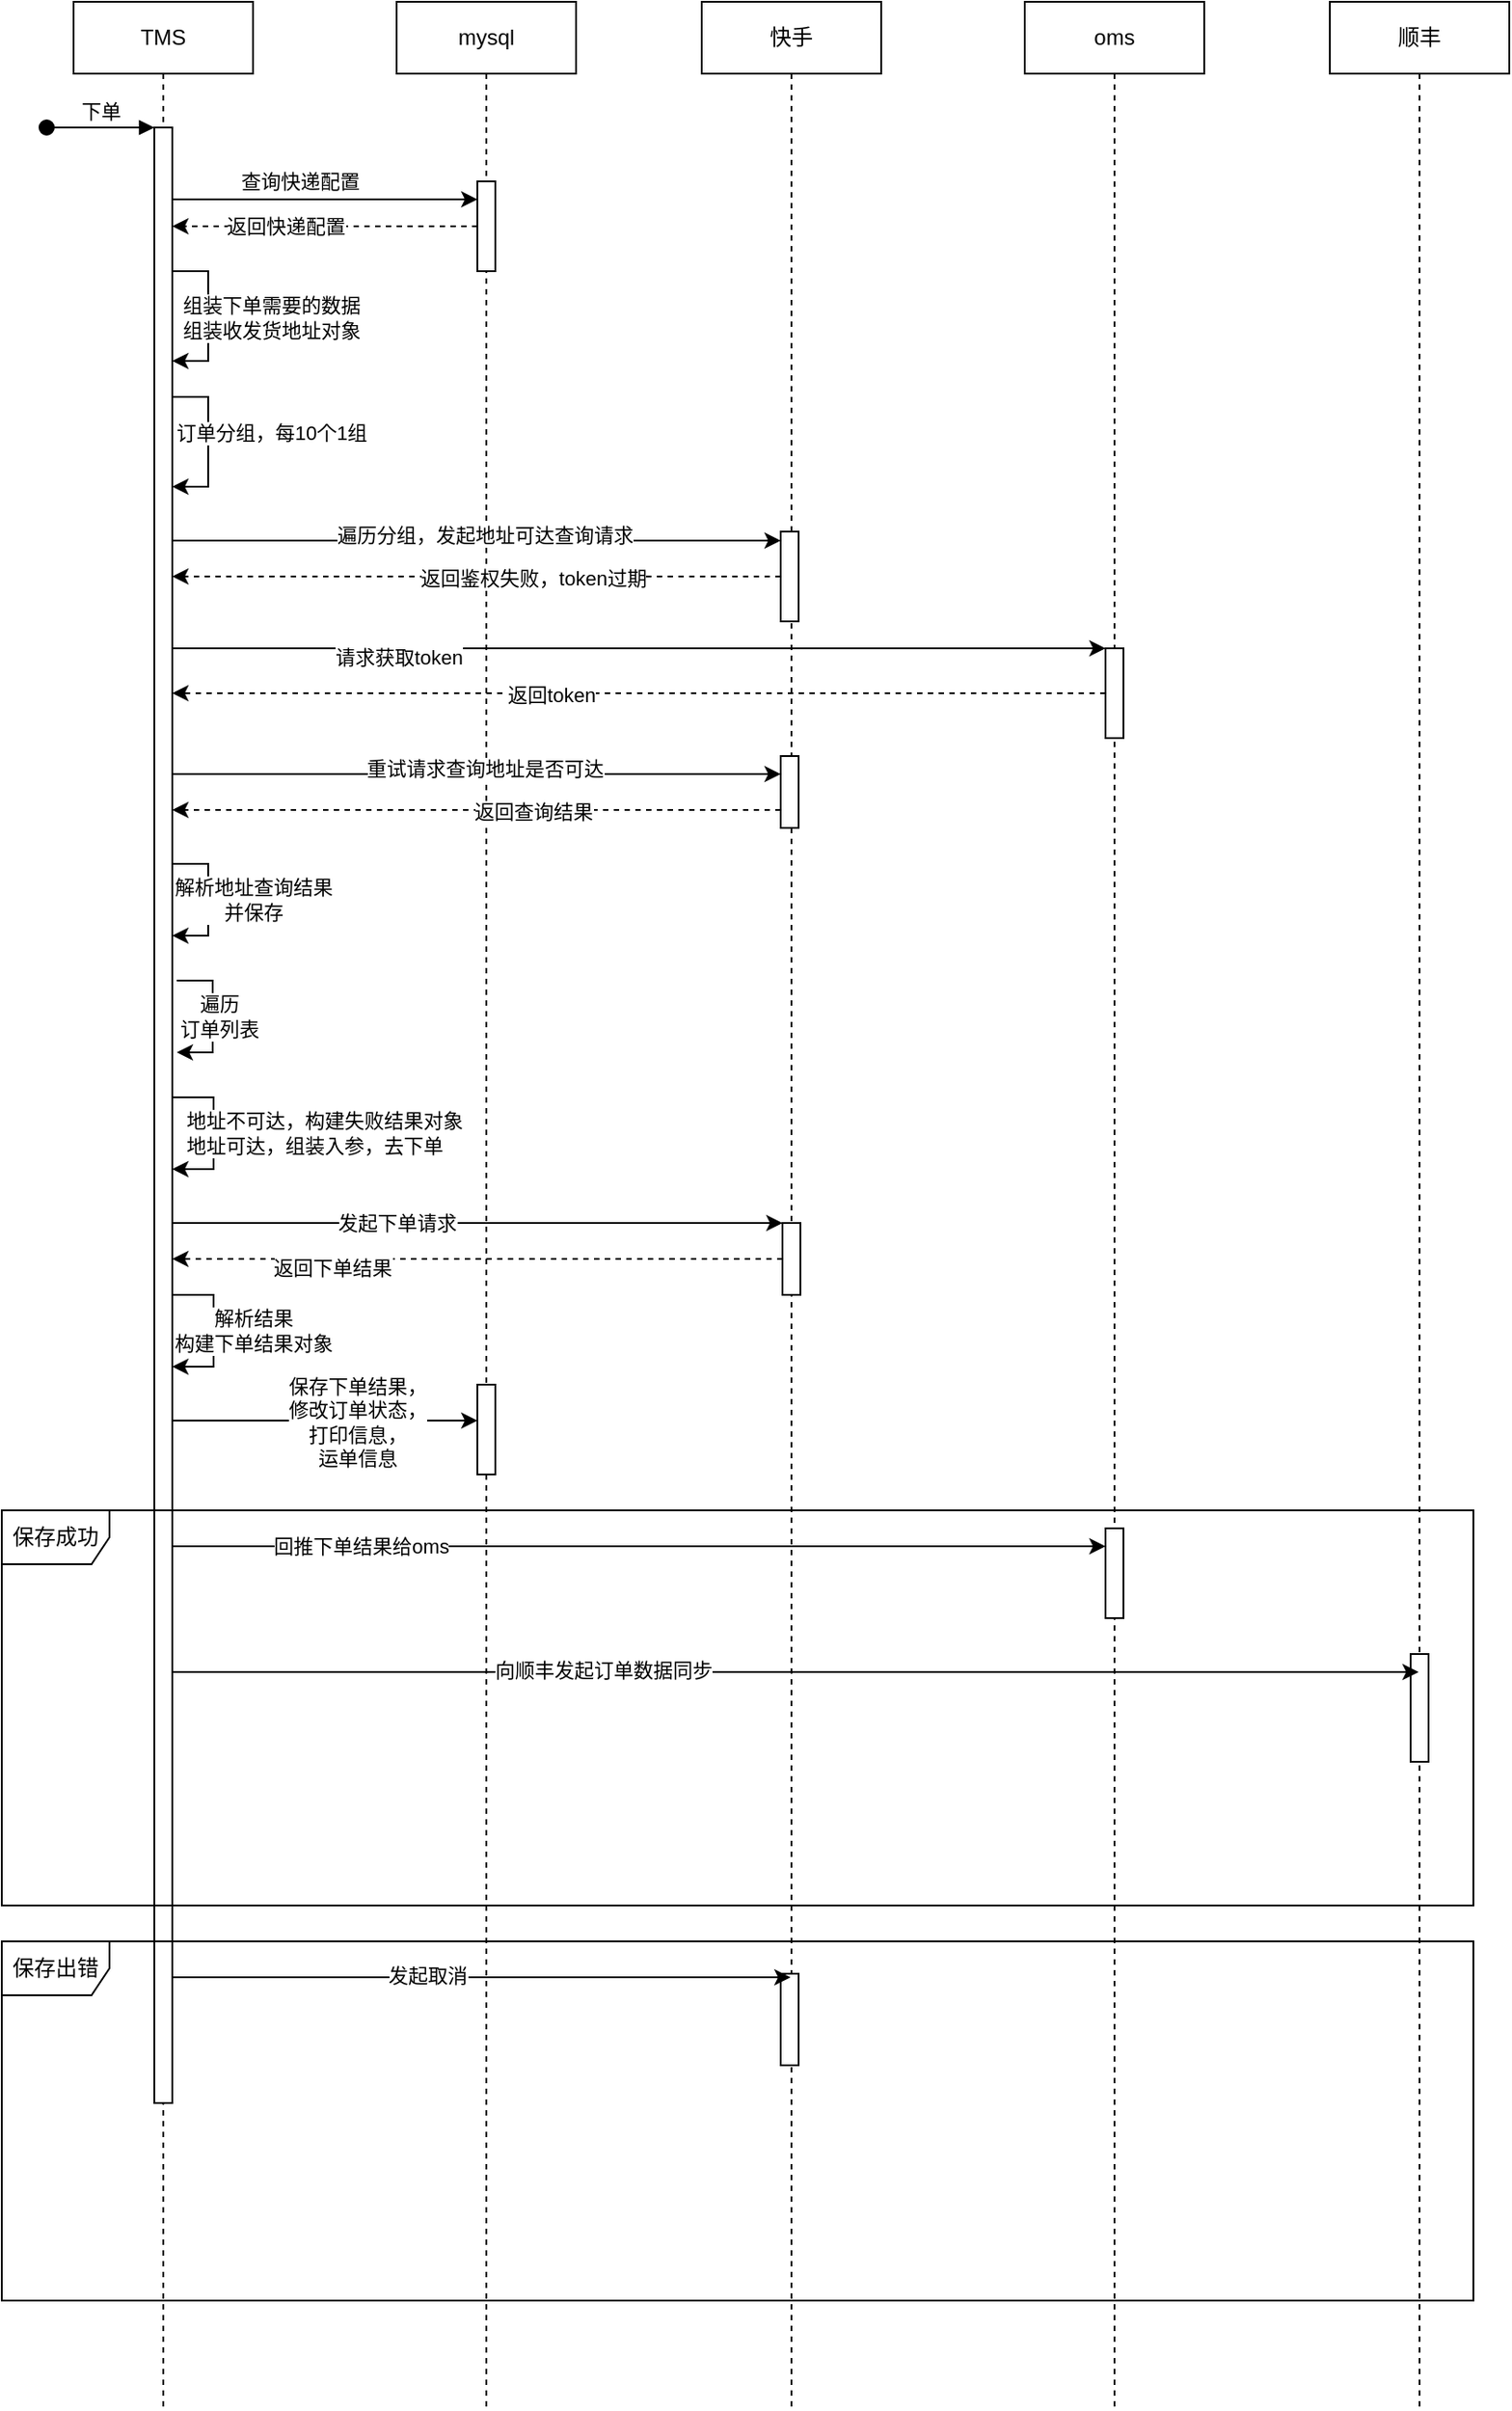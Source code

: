 <mxfile version="21.0.6" type="github" pages="2">
  <diagram id="eppBDKNscmFUNIZ72CPj" name="Page-1">
    <mxGraphModel dx="2261" dy="764" grid="1" gridSize="10" guides="1" tooltips="1" connect="1" arrows="1" fold="1" page="1" pageScale="1" pageWidth="827" pageHeight="1169" math="0" shadow="0">
      <root>
        <mxCell id="0" />
        <mxCell id="1" parent="0" />
        <mxCell id="QGLu4FwgrGO2j2c2D1tL-2" value="TMS" style="shape=umlLifeline;perimeter=lifelinePerimeter;whiteSpace=wrap;html=1;container=0;dropTarget=0;collapsible=0;recursiveResize=0;outlineConnect=0;portConstraint=eastwest;newEdgeStyle={&quot;edgeStyle&quot;:&quot;elbowEdgeStyle&quot;,&quot;elbow&quot;:&quot;vertical&quot;,&quot;curved&quot;:0,&quot;rounded&quot;:0};" parent="1" vertex="1">
          <mxGeometry x="20" y="20" width="100" height="1340" as="geometry" />
        </mxCell>
        <mxCell id="QGLu4FwgrGO2j2c2D1tL-4" value="下单" style="html=1;verticalAlign=bottom;startArrow=oval;endArrow=block;startSize=8;edgeStyle=elbowEdgeStyle;elbow=vertical;curved=0;rounded=0;" parent="QGLu4FwgrGO2j2c2D1tL-2" edge="1">
          <mxGeometry relative="1" as="geometry">
            <mxPoint x="-15" y="70" as="sourcePoint" />
            <mxPoint x="45" y="70" as="targetPoint" />
          </mxGeometry>
        </mxCell>
        <mxCell id="QGLu4FwgrGO2j2c2D1tL-6" value="快手" style="shape=umlLifeline;perimeter=lifelinePerimeter;whiteSpace=wrap;html=1;container=0;dropTarget=0;collapsible=0;recursiveResize=0;outlineConnect=0;portConstraint=eastwest;newEdgeStyle={&quot;edgeStyle&quot;:&quot;elbowEdgeStyle&quot;,&quot;elbow&quot;:&quot;vertical&quot;,&quot;curved&quot;:0,&quot;rounded&quot;:0};" parent="1" vertex="1">
          <mxGeometry x="370" y="20" width="100" height="1340" as="geometry" />
        </mxCell>
        <mxCell id="eqNGvwO4VwLTWSFOsNtY-23" value="" style="html=1;points=[];perimeter=orthogonalPerimeter;outlineConnect=0;targetShapes=umlLifeline;portConstraint=eastwest;newEdgeStyle={&quot;edgeStyle&quot;:&quot;elbowEdgeStyle&quot;,&quot;elbow&quot;:&quot;vertical&quot;,&quot;curved&quot;:0,&quot;rounded&quot;:0};" vertex="1" parent="QGLu4FwgrGO2j2c2D1tL-6">
          <mxGeometry x="44" y="295" width="10" height="50" as="geometry" />
        </mxCell>
        <mxCell id="eqNGvwO4VwLTWSFOsNtY-43" value="" style="html=1;points=[];perimeter=orthogonalPerimeter;outlineConnect=0;targetShapes=umlLifeline;portConstraint=eastwest;newEdgeStyle={&quot;edgeStyle&quot;:&quot;elbowEdgeStyle&quot;,&quot;elbow&quot;:&quot;vertical&quot;,&quot;curved&quot;:0,&quot;rounded&quot;:0};" vertex="1" parent="QGLu4FwgrGO2j2c2D1tL-6">
          <mxGeometry x="44" y="420" width="10" height="40" as="geometry" />
        </mxCell>
        <mxCell id="eqNGvwO4VwLTWSFOsNtY-56" value="" style="html=1;points=[];perimeter=orthogonalPerimeter;outlineConnect=0;targetShapes=umlLifeline;portConstraint=eastwest;newEdgeStyle={&quot;edgeStyle&quot;:&quot;elbowEdgeStyle&quot;,&quot;elbow&quot;:&quot;vertical&quot;,&quot;curved&quot;:0,&quot;rounded&quot;:0};" vertex="1" parent="QGLu4FwgrGO2j2c2D1tL-6">
          <mxGeometry x="45" y="680" width="10" height="40" as="geometry" />
        </mxCell>
        <mxCell id="eqNGvwO4VwLTWSFOsNtY-87" value="" style="html=1;points=[];perimeter=orthogonalPerimeter;outlineConnect=0;targetShapes=umlLifeline;portConstraint=eastwest;newEdgeStyle={&quot;edgeStyle&quot;:&quot;elbowEdgeStyle&quot;,&quot;elbow&quot;:&quot;vertical&quot;,&quot;curved&quot;:0,&quot;rounded&quot;:0};" vertex="1" parent="QGLu4FwgrGO2j2c2D1tL-6">
          <mxGeometry x="44" y="1098" width="10" height="51" as="geometry" />
        </mxCell>
        <mxCell id="QGLu4FwgrGO2j2c2D1tL-22" value="" style="group" parent="1" vertex="1" connectable="0">
          <mxGeometry x="65" y="90" width="45" height="500" as="geometry" />
        </mxCell>
        <mxCell id="QGLu4FwgrGO2j2c2D1tL-23" value="" style="html=1;points=[];perimeter=orthogonalPerimeter;outlineConnect=0;targetShapes=umlLifeline;portConstraint=eastwest;newEdgeStyle={&quot;edgeStyle&quot;:&quot;elbowEdgeStyle&quot;,&quot;elbow&quot;:&quot;vertical&quot;,&quot;curved&quot;:0,&quot;rounded&quot;:0};" parent="QGLu4FwgrGO2j2c2D1tL-22" vertex="1">
          <mxGeometry width="10" height="1100" as="geometry" />
        </mxCell>
        <mxCell id="eqNGvwO4VwLTWSFOsNtY-21" value="" style="endArrow=classic;html=1;rounded=0;edgeStyle=orthogonalEdgeStyle;" edge="1" parent="QGLu4FwgrGO2j2c2D1tL-22" source="QGLu4FwgrGO2j2c2D1tL-23" target="QGLu4FwgrGO2j2c2D1tL-23">
          <mxGeometry width="50" height="50" relative="1" as="geometry">
            <mxPoint x="45" y="500.0" as="sourcePoint" />
            <mxPoint x="95" y="300" as="targetPoint" />
            <Array as="points">
              <mxPoint x="30" y="80" />
              <mxPoint x="30" y="130" />
            </Array>
          </mxGeometry>
        </mxCell>
        <mxCell id="eqNGvwO4VwLTWSFOsNtY-22" value="组装下单需要的数据&lt;br&gt;组装收发货地址对象" style="edgeLabel;html=1;align=center;verticalAlign=middle;resizable=0;points=[];" vertex="1" connectable="0" parent="eqNGvwO4VwLTWSFOsNtY-21">
          <mxGeometry x="0.1" y="-3" relative="1" as="geometry">
            <mxPoint x="38" y="-4" as="offset" />
          </mxGeometry>
        </mxCell>
        <mxCell id="eqNGvwO4VwLTWSFOsNtY-28" value="" style="endArrow=classic;html=1;rounded=0;edgeStyle=orthogonalEdgeStyle;" edge="1" parent="QGLu4FwgrGO2j2c2D1tL-22">
          <mxGeometry width="50" height="50" relative="1" as="geometry">
            <mxPoint x="10" y="200" as="sourcePoint" />
            <mxPoint x="10" y="200" as="targetPoint" />
            <Array as="points">
              <mxPoint x="10" y="150" />
              <mxPoint x="30" y="150" />
              <mxPoint x="30" y="200" />
              <mxPoint x="15" y="200" />
            </Array>
          </mxGeometry>
        </mxCell>
        <mxCell id="eqNGvwO4VwLTWSFOsNtY-29" value="订单分组，每10个1组" style="edgeLabel;html=1;align=center;verticalAlign=middle;resizable=0;points=[];" vertex="1" connectable="0" parent="eqNGvwO4VwLTWSFOsNtY-28">
          <mxGeometry x="0.1" y="-3" relative="1" as="geometry">
            <mxPoint x="38" y="13" as="offset" />
          </mxGeometry>
        </mxCell>
        <mxCell id="eqNGvwO4VwLTWSFOsNtY-48" value="" style="endArrow=classic;html=1;rounded=0;edgeStyle=orthogonalEdgeStyle;" edge="1" parent="QGLu4FwgrGO2j2c2D1tL-22" source="QGLu4FwgrGO2j2c2D1tL-23" target="QGLu4FwgrGO2j2c2D1tL-23">
          <mxGeometry width="50" height="50" relative="1" as="geometry">
            <mxPoint x="85" y="470" as="sourcePoint" />
            <mxPoint x="75" y="530" as="targetPoint" />
            <Array as="points">
              <mxPoint x="30" y="410" />
              <mxPoint x="30" y="450" />
            </Array>
          </mxGeometry>
        </mxCell>
        <mxCell id="eqNGvwO4VwLTWSFOsNtY-49" value="解析地址查询结果&lt;br&gt;并保存" style="edgeLabel;html=1;align=center;verticalAlign=middle;resizable=0;points=[];" vertex="1" connectable="0" parent="eqNGvwO4VwLTWSFOsNtY-48">
          <mxGeometry x="0.1" y="2" relative="1" as="geometry">
            <mxPoint x="23" y="-4" as="offset" />
          </mxGeometry>
        </mxCell>
        <mxCell id="eqNGvwO4VwLTWSFOsNtY-61" value="" style="endArrow=classic;html=1;rounded=0;edgeStyle=orthogonalEdgeStyle;startSize=5;" edge="1" parent="QGLu4FwgrGO2j2c2D1tL-22" source="QGLu4FwgrGO2j2c2D1tL-23" target="QGLu4FwgrGO2j2c2D1tL-23">
          <mxGeometry width="50" height="50" relative="1" as="geometry">
            <mxPoint x="15" y="540" as="sourcePoint" />
            <mxPoint x="12.5" y="580" as="targetPoint" />
            <Array as="points">
              <mxPoint x="33" y="540" />
              <mxPoint x="33" y="580" />
            </Array>
          </mxGeometry>
        </mxCell>
        <mxCell id="eqNGvwO4VwLTWSFOsNtY-3" value="mysql" style="shape=umlLifeline;perimeter=lifelinePerimeter;whiteSpace=wrap;html=1;container=0;dropTarget=0;collapsible=0;recursiveResize=0;outlineConnect=0;portConstraint=eastwest;newEdgeStyle={&quot;edgeStyle&quot;:&quot;elbowEdgeStyle&quot;,&quot;elbow&quot;:&quot;vertical&quot;,&quot;curved&quot;:0,&quot;rounded&quot;:0};" vertex="1" parent="1">
          <mxGeometry x="200" y="20" width="100" height="1340" as="geometry" />
        </mxCell>
        <mxCell id="eqNGvwO4VwLTWSFOsNtY-16" value="" style="html=1;points=[];perimeter=orthogonalPerimeter;outlineConnect=0;targetShapes=umlLifeline;portConstraint=eastwest;newEdgeStyle={&quot;edgeStyle&quot;:&quot;elbowEdgeStyle&quot;,&quot;elbow&quot;:&quot;vertical&quot;,&quot;curved&quot;:0,&quot;rounded&quot;:0};" vertex="1" parent="eqNGvwO4VwLTWSFOsNtY-3">
          <mxGeometry x="45" y="100" width="10" height="50" as="geometry" />
        </mxCell>
        <mxCell id="eqNGvwO4VwLTWSFOsNtY-77" value="" style="html=1;points=[];perimeter=orthogonalPerimeter;outlineConnect=0;targetShapes=umlLifeline;portConstraint=eastwest;newEdgeStyle={&quot;edgeStyle&quot;:&quot;elbowEdgeStyle&quot;,&quot;elbow&quot;:&quot;vertical&quot;,&quot;curved&quot;:0,&quot;rounded&quot;:0};" vertex="1" parent="eqNGvwO4VwLTWSFOsNtY-3">
          <mxGeometry x="45" y="770" width="10" height="50" as="geometry" />
        </mxCell>
        <mxCell id="eqNGvwO4VwLTWSFOsNtY-11" value="oms" style="shape=umlLifeline;perimeter=lifelinePerimeter;whiteSpace=wrap;html=1;container=0;dropTarget=0;collapsible=0;recursiveResize=0;outlineConnect=0;portConstraint=eastwest;newEdgeStyle={&quot;edgeStyle&quot;:&quot;elbowEdgeStyle&quot;,&quot;elbow&quot;:&quot;vertical&quot;,&quot;curved&quot;:0,&quot;rounded&quot;:0};" vertex="1" parent="1">
          <mxGeometry x="550" y="20" width="100" height="1340" as="geometry" />
        </mxCell>
        <mxCell id="eqNGvwO4VwLTWSFOsNtY-38" value="" style="html=1;points=[];perimeter=orthogonalPerimeter;outlineConnect=0;targetShapes=umlLifeline;portConstraint=eastwest;newEdgeStyle={&quot;edgeStyle&quot;:&quot;elbowEdgeStyle&quot;,&quot;elbow&quot;:&quot;vertical&quot;,&quot;curved&quot;:0,&quot;rounded&quot;:0};" vertex="1" parent="eqNGvwO4VwLTWSFOsNtY-11">
          <mxGeometry x="45" y="360" width="10" height="50" as="geometry" />
        </mxCell>
        <mxCell id="eqNGvwO4VwLTWSFOsNtY-80" value="" style="html=1;points=[];perimeter=orthogonalPerimeter;outlineConnect=0;targetShapes=umlLifeline;portConstraint=eastwest;newEdgeStyle={&quot;edgeStyle&quot;:&quot;elbowEdgeStyle&quot;,&quot;elbow&quot;:&quot;vertical&quot;,&quot;curved&quot;:0,&quot;rounded&quot;:0};" vertex="1" parent="eqNGvwO4VwLTWSFOsNtY-11">
          <mxGeometry x="45" y="850" width="10" height="50" as="geometry" />
        </mxCell>
        <mxCell id="eqNGvwO4VwLTWSFOsNtY-13" value="顺丰" style="shape=umlLifeline;perimeter=lifelinePerimeter;whiteSpace=wrap;html=1;container=0;dropTarget=0;collapsible=0;recursiveResize=0;outlineConnect=0;portConstraint=eastwest;newEdgeStyle={&quot;edgeStyle&quot;:&quot;elbowEdgeStyle&quot;,&quot;elbow&quot;:&quot;vertical&quot;,&quot;curved&quot;:0,&quot;rounded&quot;:0};" vertex="1" parent="1">
          <mxGeometry x="720" y="20" width="100" height="1340" as="geometry" />
        </mxCell>
        <mxCell id="eqNGvwO4VwLTWSFOsNtY-83" value="" style="html=1;points=[];perimeter=orthogonalPerimeter;outlineConnect=0;targetShapes=umlLifeline;portConstraint=eastwest;newEdgeStyle={&quot;edgeStyle&quot;:&quot;elbowEdgeStyle&quot;,&quot;elbow&quot;:&quot;vertical&quot;,&quot;curved&quot;:0,&quot;rounded&quot;:0};" vertex="1" parent="eqNGvwO4VwLTWSFOsNtY-13">
          <mxGeometry x="45" y="920" width="10" height="60" as="geometry" />
        </mxCell>
        <mxCell id="eqNGvwO4VwLTWSFOsNtY-15" value="" style="endArrow=classic;html=1;rounded=0;" edge="1" parent="1" source="QGLu4FwgrGO2j2c2D1tL-23" target="eqNGvwO4VwLTWSFOsNtY-16">
          <mxGeometry width="50" height="50" relative="1" as="geometry">
            <mxPoint x="80" y="130" as="sourcePoint" />
            <mxPoint x="170" y="80" as="targetPoint" />
            <Array as="points">
              <mxPoint x="150" y="130" />
            </Array>
          </mxGeometry>
        </mxCell>
        <mxCell id="eqNGvwO4VwLTWSFOsNtY-17" value="查询快递配置" style="edgeLabel;html=1;align=center;verticalAlign=middle;resizable=0;points=[];" vertex="1" connectable="0" parent="eqNGvwO4VwLTWSFOsNtY-15">
          <mxGeometry x="-0.678" relative="1" as="geometry">
            <mxPoint x="43" y="-10" as="offset" />
          </mxGeometry>
        </mxCell>
        <mxCell id="eqNGvwO4VwLTWSFOsNtY-19" value="" style="endArrow=classic;html=1;rounded=0;dashed=1;" edge="1" parent="1" source="eqNGvwO4VwLTWSFOsNtY-16" target="QGLu4FwgrGO2j2c2D1tL-23">
          <mxGeometry width="50" height="50" relative="1" as="geometry">
            <mxPoint x="110" y="200" as="sourcePoint" />
            <mxPoint x="160" y="150" as="targetPoint" />
          </mxGeometry>
        </mxCell>
        <mxCell id="eqNGvwO4VwLTWSFOsNtY-20" value="返回快递配置" style="edgeLabel;html=1;align=center;verticalAlign=middle;resizable=0;points=[];" vertex="1" connectable="0" parent="eqNGvwO4VwLTWSFOsNtY-19">
          <mxGeometry x="0.259" relative="1" as="geometry">
            <mxPoint as="offset" />
          </mxGeometry>
        </mxCell>
        <mxCell id="eqNGvwO4VwLTWSFOsNtY-25" value="" style="endArrow=classic;html=1;rounded=0;" edge="1" parent="1" source="QGLu4FwgrGO2j2c2D1tL-23" target="eqNGvwO4VwLTWSFOsNtY-23">
          <mxGeometry width="50" height="50" relative="1" as="geometry">
            <mxPoint x="140" y="300" as="sourcePoint" />
            <mxPoint x="190" y="250" as="targetPoint" />
            <Array as="points">
              <mxPoint x="380" y="320" />
            </Array>
          </mxGeometry>
        </mxCell>
        <mxCell id="eqNGvwO4VwLTWSFOsNtY-26" value="遍历分组，发起地址可达查询请求" style="edgeLabel;html=1;align=center;verticalAlign=middle;resizable=0;points=[];" vertex="1" connectable="0" parent="eqNGvwO4VwLTWSFOsNtY-25">
          <mxGeometry x="-0.579" y="3" relative="1" as="geometry">
            <mxPoint x="102" as="offset" />
          </mxGeometry>
        </mxCell>
        <mxCell id="eqNGvwO4VwLTWSFOsNtY-36" value="" style="endArrow=classic;html=1;rounded=0;dashed=1;" edge="1" parent="1" source="eqNGvwO4VwLTWSFOsNtY-23" target="QGLu4FwgrGO2j2c2D1tL-23">
          <mxGeometry width="50" height="50" relative="1" as="geometry">
            <mxPoint x="410" y="340" as="sourcePoint" />
            <mxPoint x="230" y="340" as="targetPoint" />
          </mxGeometry>
        </mxCell>
        <mxCell id="eqNGvwO4VwLTWSFOsNtY-37" value="返回鉴权失败，token过期" style="edgeLabel;html=1;align=center;verticalAlign=middle;resizable=0;points=[];" vertex="1" connectable="0" parent="eqNGvwO4VwLTWSFOsNtY-36">
          <mxGeometry x="-0.186" y="1" relative="1" as="geometry">
            <mxPoint as="offset" />
          </mxGeometry>
        </mxCell>
        <mxCell id="eqNGvwO4VwLTWSFOsNtY-39" value="" style="endArrow=classic;html=1;rounded=0;" edge="1" parent="1" source="QGLu4FwgrGO2j2c2D1tL-23" target="eqNGvwO4VwLTWSFOsNtY-38">
          <mxGeometry width="50" height="50" relative="1" as="geometry">
            <mxPoint x="80" y="440" as="sourcePoint" />
            <mxPoint x="130" y="390" as="targetPoint" />
            <Array as="points">
              <mxPoint x="120" y="380" />
              <mxPoint x="530" y="380" />
            </Array>
          </mxGeometry>
        </mxCell>
        <mxCell id="eqNGvwO4VwLTWSFOsNtY-40" value="请求获取token" style="edgeLabel;html=1;align=center;verticalAlign=middle;resizable=0;points=[];" vertex="1" connectable="0" parent="eqNGvwO4VwLTWSFOsNtY-39">
          <mxGeometry x="-0.515" y="-5" relative="1" as="geometry">
            <mxPoint as="offset" />
          </mxGeometry>
        </mxCell>
        <mxCell id="eqNGvwO4VwLTWSFOsNtY-41" value="" style="endArrow=classic;html=1;rounded=0;dashed=1;" edge="1" parent="1" source="eqNGvwO4VwLTWSFOsNtY-38" target="QGLu4FwgrGO2j2c2D1tL-23">
          <mxGeometry width="50" height="50" relative="1" as="geometry">
            <mxPoint x="-160" y="450" as="sourcePoint" />
            <mxPoint x="-110" y="400" as="targetPoint" />
          </mxGeometry>
        </mxCell>
        <mxCell id="eqNGvwO4VwLTWSFOsNtY-42" value="返回token" style="edgeLabel;html=1;align=center;verticalAlign=middle;resizable=0;points=[];" vertex="1" connectable="0" parent="eqNGvwO4VwLTWSFOsNtY-41">
          <mxGeometry x="0.189" y="1" relative="1" as="geometry">
            <mxPoint as="offset" />
          </mxGeometry>
        </mxCell>
        <mxCell id="eqNGvwO4VwLTWSFOsNtY-44" value="" style="endArrow=classic;html=1;rounded=0;" edge="1" parent="1">
          <mxGeometry width="50" height="50" relative="1" as="geometry">
            <mxPoint x="75" y="450" as="sourcePoint" />
            <mxPoint x="414" y="450" as="targetPoint" />
            <Array as="points">
              <mxPoint x="380" y="450" />
            </Array>
          </mxGeometry>
        </mxCell>
        <mxCell id="eqNGvwO4VwLTWSFOsNtY-45" value="重试请求查询地址是否可达" style="edgeLabel;html=1;align=center;verticalAlign=middle;resizable=0;points=[];" vertex="1" connectable="0" parent="eqNGvwO4VwLTWSFOsNtY-44">
          <mxGeometry x="-0.579" y="3" relative="1" as="geometry">
            <mxPoint x="102" as="offset" />
          </mxGeometry>
        </mxCell>
        <mxCell id="eqNGvwO4VwLTWSFOsNtY-46" value="" style="endArrow=classic;html=1;rounded=0;dashed=1;" edge="1" parent="1">
          <mxGeometry width="50" height="50" relative="1" as="geometry">
            <mxPoint x="414" y="470" as="sourcePoint" />
            <mxPoint x="75" y="470" as="targetPoint" />
          </mxGeometry>
        </mxCell>
        <mxCell id="eqNGvwO4VwLTWSFOsNtY-47" value="返回查询结果" style="edgeLabel;html=1;align=center;verticalAlign=middle;resizable=0;points=[];" vertex="1" connectable="0" parent="eqNGvwO4VwLTWSFOsNtY-46">
          <mxGeometry x="-0.186" y="1" relative="1" as="geometry">
            <mxPoint as="offset" />
          </mxGeometry>
        </mxCell>
        <mxCell id="eqNGvwO4VwLTWSFOsNtY-53" value="" style="endArrow=classic;html=1;rounded=0;edgeStyle=orthogonalEdgeStyle;" edge="1" parent="1">
          <mxGeometry width="50" height="50" relative="1" as="geometry">
            <mxPoint x="77.5" y="565" as="sourcePoint" />
            <mxPoint x="77.5" y="605" as="targetPoint" />
            <Array as="points">
              <mxPoint x="97.5" y="565" />
              <mxPoint x="97.5" y="605" />
            </Array>
          </mxGeometry>
        </mxCell>
        <mxCell id="eqNGvwO4VwLTWSFOsNtY-54" value="地址不可达，构建失败结果对象&lt;br&gt;地址可达，组装入参，去下单" style="edgeLabel;html=1;align=left;verticalAlign=middle;resizable=0;points=[];" vertex="1" connectable="0" parent="eqNGvwO4VwLTWSFOsNtY-53">
          <mxGeometry relative="1" as="geometry">
            <mxPoint x="-17" y="65" as="offset" />
          </mxGeometry>
        </mxCell>
        <mxCell id="eqNGvwO4VwLTWSFOsNtY-71" value="遍历&lt;br style=&quot;border-color: var(--border-color);&quot;&gt;订单列表" style="edgeLabel;html=1;align=center;verticalAlign=middle;resizable=0;points=[];" vertex="1" connectable="0" parent="eqNGvwO4VwLTWSFOsNtY-53">
          <mxGeometry x="-0.275" relative="1" as="geometry">
            <mxPoint x="3" y="11" as="offset" />
          </mxGeometry>
        </mxCell>
        <mxCell id="eqNGvwO4VwLTWSFOsNtY-68" value="" style="endArrow=classic;html=1;rounded=0;" edge="1" parent="1" source="QGLu4FwgrGO2j2c2D1tL-23" target="eqNGvwO4VwLTWSFOsNtY-56">
          <mxGeometry width="50" height="50" relative="1" as="geometry">
            <mxPoint x="-70" y="760" as="sourcePoint" />
            <mxPoint x="-20" y="710" as="targetPoint" />
          </mxGeometry>
        </mxCell>
        <mxCell id="eqNGvwO4VwLTWSFOsNtY-72" value="发起下单请求" style="edgeLabel;html=1;align=center;verticalAlign=middle;resizable=0;points=[];" vertex="1" connectable="0" parent="eqNGvwO4VwLTWSFOsNtY-68">
          <mxGeometry x="-0.265" relative="1" as="geometry">
            <mxPoint as="offset" />
          </mxGeometry>
        </mxCell>
        <mxCell id="eqNGvwO4VwLTWSFOsNtY-73" value="" style="endArrow=classic;html=1;rounded=0;dashed=1;" edge="1" parent="1" source="eqNGvwO4VwLTWSFOsNtY-56" target="QGLu4FwgrGO2j2c2D1tL-23">
          <mxGeometry width="50" height="50" relative="1" as="geometry">
            <mxPoint x="-370" y="770" as="sourcePoint" />
            <mxPoint x="90" y="720" as="targetPoint" />
          </mxGeometry>
        </mxCell>
        <mxCell id="eqNGvwO4VwLTWSFOsNtY-74" value="返回下单结果" style="edgeLabel;html=1;align=center;verticalAlign=middle;resizable=0;points=[];" vertex="1" connectable="0" parent="eqNGvwO4VwLTWSFOsNtY-73">
          <mxGeometry x="0.478" y="5" relative="1" as="geometry">
            <mxPoint as="offset" />
          </mxGeometry>
        </mxCell>
        <mxCell id="eqNGvwO4VwLTWSFOsNtY-75" value="" style="endArrow=classic;html=1;rounded=0;edgeStyle=orthogonalEdgeStyle;startSize=5;" edge="1" parent="1">
          <mxGeometry width="50" height="50" relative="1" as="geometry">
            <mxPoint x="75" y="740" as="sourcePoint" />
            <mxPoint x="75" y="780" as="targetPoint" />
            <Array as="points">
              <mxPoint x="98" y="740" />
              <mxPoint x="98" y="780" />
            </Array>
          </mxGeometry>
        </mxCell>
        <mxCell id="eqNGvwO4VwLTWSFOsNtY-76" value="解析结果&lt;br&gt;构建下单结果对象" style="edgeLabel;html=1;align=center;verticalAlign=middle;resizable=0;points=[];" vertex="1" connectable="0" parent="eqNGvwO4VwLTWSFOsNtY-75">
          <mxGeometry x="-0.349" y="-1" relative="1" as="geometry">
            <mxPoint x="23" y="15" as="offset" />
          </mxGeometry>
        </mxCell>
        <mxCell id="eqNGvwO4VwLTWSFOsNtY-78" value="" style="endArrow=classic;html=1;rounded=0;" edge="1" parent="1" source="QGLu4FwgrGO2j2c2D1tL-23" target="eqNGvwO4VwLTWSFOsNtY-77">
          <mxGeometry width="50" height="50" relative="1" as="geometry">
            <mxPoint x="140" y="850" as="sourcePoint" />
            <mxPoint x="190" y="800" as="targetPoint" />
            <Array as="points">
              <mxPoint x="150" y="810" />
            </Array>
          </mxGeometry>
        </mxCell>
        <mxCell id="eqNGvwO4VwLTWSFOsNtY-79" value="保存下单结果，&lt;br&gt;修改订单状态，&lt;br&gt;打印信息，&lt;br&gt;运单信息" style="edgeLabel;html=1;align=center;verticalAlign=middle;resizable=0;points=[];" vertex="1" connectable="0" parent="eqNGvwO4VwLTWSFOsNtY-78">
          <mxGeometry x="0.212" y="-1" relative="1" as="geometry">
            <mxPoint as="offset" />
          </mxGeometry>
        </mxCell>
        <mxCell id="eqNGvwO4VwLTWSFOsNtY-81" value="" style="endArrow=classic;html=1;rounded=0;" edge="1" parent="1" source="QGLu4FwgrGO2j2c2D1tL-23" target="eqNGvwO4VwLTWSFOsNtY-80">
          <mxGeometry width="50" height="50" relative="1" as="geometry">
            <mxPoint x="80" y="880" as="sourcePoint" />
            <mxPoint x="160" y="850" as="targetPoint" />
            <Array as="points">
              <mxPoint x="160" y="880" />
            </Array>
          </mxGeometry>
        </mxCell>
        <mxCell id="eqNGvwO4VwLTWSFOsNtY-82" value="回推下单结果给oms" style="edgeLabel;html=1;align=center;verticalAlign=middle;resizable=0;points=[];" vertex="1" connectable="0" parent="eqNGvwO4VwLTWSFOsNtY-81">
          <mxGeometry x="-0.602" relative="1" as="geometry">
            <mxPoint x="1" as="offset" />
          </mxGeometry>
        </mxCell>
        <mxCell id="eqNGvwO4VwLTWSFOsNtY-84" value="" style="endArrow=classic;html=1;rounded=0;" edge="1" parent="1" source="QGLu4FwgrGO2j2c2D1tL-23" target="eqNGvwO4VwLTWSFOsNtY-13">
          <mxGeometry width="50" height="50" relative="1" as="geometry">
            <mxPoint x="140" y="980" as="sourcePoint" />
            <mxPoint x="190" y="930" as="targetPoint" />
            <Array as="points">
              <mxPoint x="290" y="950" />
            </Array>
          </mxGeometry>
        </mxCell>
        <mxCell id="eqNGvwO4VwLTWSFOsNtY-85" value="向顺丰发起订单数据同步" style="edgeLabel;html=1;align=center;verticalAlign=middle;resizable=0;points=[];" vertex="1" connectable="0" parent="eqNGvwO4VwLTWSFOsNtY-84">
          <mxGeometry x="-0.309" y="1" relative="1" as="geometry">
            <mxPoint as="offset" />
          </mxGeometry>
        </mxCell>
        <mxCell id="eqNGvwO4VwLTWSFOsNtY-86" value="保存成功" style="shape=umlFrame;whiteSpace=wrap;html=1;pointerEvents=0;" vertex="1" parent="1">
          <mxGeometry x="-20" y="860" width="820" height="220" as="geometry" />
        </mxCell>
        <mxCell id="eqNGvwO4VwLTWSFOsNtY-88" value="" style="endArrow=classic;html=1;rounded=0;" edge="1" parent="1" source="QGLu4FwgrGO2j2c2D1tL-23" target="QGLu4FwgrGO2j2c2D1tL-6">
          <mxGeometry width="50" height="50" relative="1" as="geometry">
            <mxPoint x="90" y="1150" as="sourcePoint" />
            <mxPoint x="140" y="1100" as="targetPoint" />
            <Array as="points">
              <mxPoint x="300" y="1120" />
            </Array>
          </mxGeometry>
        </mxCell>
        <mxCell id="eqNGvwO4VwLTWSFOsNtY-89" value="发起取消" style="edgeLabel;html=1;align=center;verticalAlign=middle;resizable=0;points=[];" vertex="1" connectable="0" parent="eqNGvwO4VwLTWSFOsNtY-88">
          <mxGeometry x="-0.176" y="1" relative="1" as="geometry">
            <mxPoint as="offset" />
          </mxGeometry>
        </mxCell>
        <mxCell id="eqNGvwO4VwLTWSFOsNtY-90" value="保存出错" style="shape=umlFrame;whiteSpace=wrap;html=1;pointerEvents=0;" vertex="1" parent="1">
          <mxGeometry x="-20" y="1100" width="820" height="200" as="geometry" />
        </mxCell>
      </root>
    </mxGraphModel>
  </diagram>
  <diagram id="9rL5L918kPEEiDsSH4N7" name="第 2 页">
    <mxGraphModel dx="1038" dy="556" grid="1" gridSize="10" guides="1" tooltips="1" connect="1" arrows="1" fold="1" page="1" pageScale="1" pageWidth="827" pageHeight="1169" math="0" shadow="0">
      <root>
        <mxCell id="0" />
        <mxCell id="1" parent="0" />
        <mxCell id="OOvZ5F88C5ZpXP3dPj9k-1" value="Pool" style="swimlane;html=1;childLayout=stackLayout;startSize=20;rounded=0;shadow=0;labelBackgroundColor=none;strokeWidth=1;fontFamily=Verdana;fontSize=8;align=center;" vertex="1" parent="1">
          <mxGeometry x="20" y="20" width="960" height="750" as="geometry" />
        </mxCell>
        <mxCell id="OOvZ5F88C5ZpXP3dPj9k-2" value="Lane 1" style="swimlane;html=1;startSize=20;" vertex="1" parent="OOvZ5F88C5ZpXP3dPj9k-1">
          <mxGeometry y="20" width="160" height="730" as="geometry" />
        </mxCell>
        <mxCell id="OOvZ5F88C5ZpXP3dPj9k-3" value="" style="rounded=1;whiteSpace=wrap;html=1;shadow=0;labelBackgroundColor=none;strokeWidth=1;fontFamily=Verdana;fontSize=8;align=center;" vertex="1" parent="OOvZ5F88C5ZpXP3dPj9k-2">
          <mxGeometry x="20" y="65" width="100" height="60" as="geometry" />
        </mxCell>
        <mxCell id="OOvZ5F88C5ZpXP3dPj9k-4" value="" style="rounded=1;whiteSpace=wrap;html=1;shadow=0;labelBackgroundColor=none;strokeWidth=1;fontFamily=Verdana;fontSize=8;align=center;" vertex="1" parent="OOvZ5F88C5ZpXP3dPj9k-2">
          <mxGeometry x="20" y="155" width="100" height="60" as="geometry" />
        </mxCell>
        <mxCell id="OOvZ5F88C5ZpXP3dPj9k-5" value="" style="rounded=1;whiteSpace=wrap;html=1;shadow=0;labelBackgroundColor=none;strokeWidth=1;fontFamily=Verdana;fontSize=8;align=center;" vertex="1" parent="OOvZ5F88C5ZpXP3dPj9k-2">
          <mxGeometry x="30" y="560" width="100" height="60" as="geometry" />
        </mxCell>
        <mxCell id="OOvZ5F88C5ZpXP3dPj9k-6" style="edgeStyle=orthogonalEdgeStyle;rounded=1;html=1;labelBackgroundColor=none;startArrow=none;startFill=0;startSize=5;endArrow=classicThin;endFill=1;endSize=5;jettySize=auto;orthogonalLoop=1;strokeWidth=1;fontFamily=Verdana;fontSize=8" edge="1" parent="OOvZ5F88C5ZpXP3dPj9k-1" source="OOvZ5F88C5ZpXP3dPj9k-3" target="OOvZ5F88C5ZpXP3dPj9k-22">
          <mxGeometry relative="1" as="geometry" />
        </mxCell>
        <mxCell id="OOvZ5F88C5ZpXP3dPj9k-7" style="edgeStyle=orthogonalEdgeStyle;rounded=1;html=1;labelBackgroundColor=none;startArrow=none;startFill=0;startSize=5;endArrow=classicThin;endFill=1;endSize=5;jettySize=auto;orthogonalLoop=1;strokeWidth=1;fontFamily=Verdana;fontSize=8" edge="1" parent="OOvZ5F88C5ZpXP3dPj9k-1" source="OOvZ5F88C5ZpXP3dPj9k-22" target="OOvZ5F88C5ZpXP3dPj9k-4">
          <mxGeometry relative="1" as="geometry">
            <Array as="points">
              <mxPoint x="240" y="155" />
              <mxPoint x="70" y="155" />
            </Array>
          </mxGeometry>
        </mxCell>
        <mxCell id="OOvZ5F88C5ZpXP3dPj9k-8" style="edgeStyle=orthogonalEdgeStyle;rounded=1;html=1;labelBackgroundColor=none;startArrow=none;startFill=0;startSize=5;endArrow=classicThin;endFill=1;endSize=5;jettySize=auto;orthogonalLoop=1;strokeWidth=1;fontFamily=Verdana;fontSize=8" edge="1" parent="OOvZ5F88C5ZpXP3dPj9k-1" source="OOvZ5F88C5ZpXP3dPj9k-4" target="OOvZ5F88C5ZpXP3dPj9k-24">
          <mxGeometry relative="1" as="geometry" />
        </mxCell>
        <mxCell id="OOvZ5F88C5ZpXP3dPj9k-9" style="edgeStyle=orthogonalEdgeStyle;rounded=1;html=1;labelBackgroundColor=none;startArrow=none;startFill=0;startSize=5;endArrow=classicThin;endFill=1;endSize=5;jettySize=auto;orthogonalLoop=1;strokeWidth=1;fontFamily=Verdana;fontSize=8" edge="1" parent="OOvZ5F88C5ZpXP3dPj9k-1" source="OOvZ5F88C5ZpXP3dPj9k-25" target="OOvZ5F88C5ZpXP3dPj9k-4">
          <mxGeometry relative="1" as="geometry" />
        </mxCell>
        <mxCell id="OOvZ5F88C5ZpXP3dPj9k-10" style="edgeStyle=orthogonalEdgeStyle;rounded=1;html=1;labelBackgroundColor=none;startArrow=none;startFill=0;startSize=5;endArrow=classicThin;endFill=1;endSize=5;jettySize=auto;orthogonalLoop=1;strokeWidth=1;fontFamily=Verdana;fontSize=8" edge="1" parent="OOvZ5F88C5ZpXP3dPj9k-1" source="OOvZ5F88C5ZpXP3dPj9k-30" target="OOvZ5F88C5ZpXP3dPj9k-4">
          <mxGeometry relative="1" as="geometry" />
        </mxCell>
        <mxCell id="OOvZ5F88C5ZpXP3dPj9k-11" style="edgeStyle=orthogonalEdgeStyle;rounded=1;html=1;labelBackgroundColor=none;startArrow=none;startFill=0;startSize=5;endArrow=classicThin;endFill=1;endSize=5;jettySize=auto;orthogonalLoop=1;strokeWidth=1;fontFamily=Verdana;fontSize=8" edge="1" parent="OOvZ5F88C5ZpXP3dPj9k-1" source="OOvZ5F88C5ZpXP3dPj9k-33" target="OOvZ5F88C5ZpXP3dPj9k-4">
          <mxGeometry relative="1" as="geometry">
            <Array as="points">
              <mxPoint x="20" y="690" />
              <mxPoint x="20" y="370" />
              <mxPoint x="70" y="370" />
            </Array>
          </mxGeometry>
        </mxCell>
        <mxCell id="OOvZ5F88C5ZpXP3dPj9k-12" style="edgeStyle=orthogonalEdgeStyle;rounded=1;html=1;labelBackgroundColor=none;startArrow=none;startFill=0;startSize=5;endArrow=classicThin;endFill=1;endSize=5;jettySize=auto;orthogonalLoop=1;strokeWidth=1;fontFamily=Verdana;fontSize=8" edge="1" parent="OOvZ5F88C5ZpXP3dPj9k-1" source="OOvZ5F88C5ZpXP3dPj9k-25" target="OOvZ5F88C5ZpXP3dPj9k-29">
          <mxGeometry relative="1" as="geometry" />
        </mxCell>
        <mxCell id="OOvZ5F88C5ZpXP3dPj9k-13" style="edgeStyle=orthogonalEdgeStyle;rounded=1;html=1;labelBackgroundColor=none;startArrow=none;startFill=0;startSize=5;endArrow=classicThin;endFill=1;endSize=5;jettySize=auto;orthogonalLoop=1;strokeWidth=1;fontFamily=Verdana;fontSize=8" edge="1" parent="OOvZ5F88C5ZpXP3dPj9k-1" source="OOvZ5F88C5ZpXP3dPj9k-33" target="OOvZ5F88C5ZpXP3dPj9k-41">
          <mxGeometry relative="1" as="geometry" />
        </mxCell>
        <mxCell id="OOvZ5F88C5ZpXP3dPj9k-14" style="edgeStyle=orthogonalEdgeStyle;rounded=1;html=1;labelBackgroundColor=none;startArrow=none;startFill=0;startSize=5;endArrow=classicThin;endFill=1;endSize=5;jettySize=auto;orthogonalLoop=1;strokeWidth=1;fontFamily=Verdana;fontSize=8" edge="1" parent="OOvZ5F88C5ZpXP3dPj9k-1" source="OOvZ5F88C5ZpXP3dPj9k-41" target="OOvZ5F88C5ZpXP3dPj9k-45">
          <mxGeometry relative="1" as="geometry" />
        </mxCell>
        <mxCell id="OOvZ5F88C5ZpXP3dPj9k-15" style="edgeStyle=orthogonalEdgeStyle;rounded=1;html=1;labelBackgroundColor=none;startArrow=none;startFill=0;startSize=5;endArrow=classicThin;endFill=1;endSize=5;jettySize=auto;orthogonalLoop=1;strokeWidth=1;fontFamily=Verdana;fontSize=8" edge="1" parent="OOvZ5F88C5ZpXP3dPj9k-1" source="OOvZ5F88C5ZpXP3dPj9k-31" target="OOvZ5F88C5ZpXP3dPj9k-38">
          <mxGeometry relative="1" as="geometry" />
        </mxCell>
        <mxCell id="OOvZ5F88C5ZpXP3dPj9k-16" style="edgeStyle=orthogonalEdgeStyle;rounded=1;html=1;labelBackgroundColor=none;startArrow=none;startFill=0;startSize=5;endArrow=classicThin;endFill=1;endSize=5;jettySize=auto;orthogonalLoop=1;strokeWidth=1;fontFamily=Verdana;fontSize=8" edge="1" parent="OOvZ5F88C5ZpXP3dPj9k-1" source="OOvZ5F88C5ZpXP3dPj9k-40" target="OOvZ5F88C5ZpXP3dPj9k-26">
          <mxGeometry relative="1" as="geometry">
            <Array as="points">
              <mxPoint x="660" y="610" />
              <mxPoint x="660" y="550" />
              <mxPoint x="400" y="550" />
            </Array>
          </mxGeometry>
        </mxCell>
        <mxCell id="OOvZ5F88C5ZpXP3dPj9k-17" style="edgeStyle=orthogonalEdgeStyle;rounded=1;html=1;labelBackgroundColor=none;startArrow=none;startFill=0;startSize=5;endArrow=classicThin;endFill=1;endSize=5;jettySize=auto;orthogonalLoop=1;strokeColor=#000000;strokeWidth=1;fontFamily=Verdana;fontSize=8;fontColor=#000000;" edge="1" parent="OOvZ5F88C5ZpXP3dPj9k-1" source="OOvZ5F88C5ZpXP3dPj9k-40" target="OOvZ5F88C5ZpXP3dPj9k-32">
          <mxGeometry relative="1" as="geometry" />
        </mxCell>
        <mxCell id="OOvZ5F88C5ZpXP3dPj9k-18" style="edgeStyle=orthogonalEdgeStyle;rounded=1;html=1;labelBackgroundColor=none;startArrow=none;startFill=0;startSize=5;endArrow=classicThin;endFill=1;endSize=5;jettySize=auto;orthogonalLoop=1;strokeWidth=1;fontFamily=Verdana;fontSize=8" edge="1" parent="OOvZ5F88C5ZpXP3dPj9k-1" source="OOvZ5F88C5ZpXP3dPj9k-40" target="OOvZ5F88C5ZpXP3dPj9k-5">
          <mxGeometry relative="1" as="geometry">
            <Array as="points">
              <mxPoint x="660" y="610" />
              <mxPoint x="660" y="550" />
              <mxPoint x="80" y="550" />
            </Array>
          </mxGeometry>
        </mxCell>
        <mxCell id="OOvZ5F88C5ZpXP3dPj9k-19" style="edgeStyle=orthogonalEdgeStyle;rounded=1;html=1;labelBackgroundColor=none;startArrow=none;startFill=0;startSize=5;endArrow=classicThin;endFill=1;endSize=5;jettySize=auto;orthogonalLoop=1;strokeWidth=1;fontFamily=Verdana;fontSize=8" edge="1" parent="OOvZ5F88C5ZpXP3dPj9k-1" source="OOvZ5F88C5ZpXP3dPj9k-5" target="OOvZ5F88C5ZpXP3dPj9k-32">
          <mxGeometry relative="1" as="geometry">
            <Array as="points">
              <mxPoint x="80" y="650" />
              <mxPoint x="490" y="650" />
              <mxPoint x="490" y="610" />
            </Array>
          </mxGeometry>
        </mxCell>
        <mxCell id="OOvZ5F88C5ZpXP3dPj9k-20" style="edgeStyle=orthogonalEdgeStyle;rounded=1;html=1;labelBackgroundColor=none;startArrow=none;startFill=0;startSize=5;endArrow=classicThin;endFill=1;endSize=5;jettySize=auto;orthogonalLoop=1;strokeWidth=1;fontFamily=Verdana;fontSize=8" edge="1" parent="OOvZ5F88C5ZpXP3dPj9k-1" source="OOvZ5F88C5ZpXP3dPj9k-26" target="OOvZ5F88C5ZpXP3dPj9k-32">
          <mxGeometry relative="1" as="geometry" />
        </mxCell>
        <mxCell id="OOvZ5F88C5ZpXP3dPj9k-21" value="Lane 2" style="swimlane;html=1;startSize=20;" vertex="1" parent="OOvZ5F88C5ZpXP3dPj9k-1">
          <mxGeometry x="160" y="20" width="160" height="730" as="geometry" />
        </mxCell>
        <mxCell id="OOvZ5F88C5ZpXP3dPj9k-22" value="" style="rounded=1;whiteSpace=wrap;html=1;shadow=0;labelBackgroundColor=none;strokeWidth=1;fontFamily=Verdana;fontSize=8;align=center;" vertex="1" parent="OOvZ5F88C5ZpXP3dPj9k-21">
          <mxGeometry x="30" y="65" width="100" height="60" as="geometry" />
        </mxCell>
        <mxCell id="OOvZ5F88C5ZpXP3dPj9k-23" value="Lane 3" style="swimlane;html=1;startSize=20;" vertex="1" parent="OOvZ5F88C5ZpXP3dPj9k-1">
          <mxGeometry x="320" y="20" width="160" height="730" as="geometry" />
        </mxCell>
        <mxCell id="OOvZ5F88C5ZpXP3dPj9k-24" value="" style="rounded=1;whiteSpace=wrap;html=1;shadow=0;labelBackgroundColor=none;strokeWidth=1;fontFamily=Verdana;fontSize=8;align=center;" vertex="1" parent="OOvZ5F88C5ZpXP3dPj9k-23">
          <mxGeometry x="30" y="155" width="100" height="60" as="geometry" />
        </mxCell>
        <mxCell id="OOvZ5F88C5ZpXP3dPj9k-25" value="" style="rhombus;whiteSpace=wrap;html=1;rounded=0;shadow=0;labelBackgroundColor=none;strokeWidth=1;fontFamily=Verdana;fontSize=8;align=center;" vertex="1" parent="OOvZ5F88C5ZpXP3dPj9k-23">
          <mxGeometry x="40" y="240" width="80" height="60" as="geometry" />
        </mxCell>
        <mxCell id="OOvZ5F88C5ZpXP3dPj9k-26" value="" style="rounded=1;whiteSpace=wrap;html=1;shadow=0;labelBackgroundColor=none;strokeWidth=1;fontFamily=Verdana;fontSize=8;align=center;" vertex="1" parent="OOvZ5F88C5ZpXP3dPj9k-23">
          <mxGeometry x="30" y="560" width="100" height="60" as="geometry" />
        </mxCell>
        <mxCell id="OOvZ5F88C5ZpXP3dPj9k-27" style="edgeStyle=orthogonalEdgeStyle;rounded=1;html=1;labelBackgroundColor=none;startArrow=none;startFill=0;startSize=5;endArrow=classicThin;endFill=1;endSize=5;jettySize=auto;orthogonalLoop=1;strokeWidth=1;fontFamily=Verdana;fontSize=8" edge="1" parent="OOvZ5F88C5ZpXP3dPj9k-23" source="OOvZ5F88C5ZpXP3dPj9k-24" target="OOvZ5F88C5ZpXP3dPj9k-25">
          <mxGeometry relative="1" as="geometry" />
        </mxCell>
        <mxCell id="OOvZ5F88C5ZpXP3dPj9k-28" value="Lane 4" style="swimlane;html=1;startSize=20;" vertex="1" parent="OOvZ5F88C5ZpXP3dPj9k-1">
          <mxGeometry x="480" y="20" width="160" height="730" as="geometry" />
        </mxCell>
        <mxCell id="OOvZ5F88C5ZpXP3dPj9k-29" value="" style="rounded=1;whiteSpace=wrap;html=1;shadow=0;labelBackgroundColor=none;strokeWidth=1;fontFamily=Verdana;fontSize=8;align=center;" vertex="1" parent="OOvZ5F88C5ZpXP3dPj9k-28">
          <mxGeometry x="30" y="240" width="100" height="60" as="geometry" />
        </mxCell>
        <mxCell id="OOvZ5F88C5ZpXP3dPj9k-30" value="" style="rhombus;whiteSpace=wrap;html=1;rounded=0;shadow=0;labelBackgroundColor=none;strokeWidth=1;fontFamily=Verdana;fontSize=8;align=center;" vertex="1" parent="OOvZ5F88C5ZpXP3dPj9k-28">
          <mxGeometry x="40" y="320" width="80" height="60" as="geometry" />
        </mxCell>
        <mxCell id="OOvZ5F88C5ZpXP3dPj9k-31" value="" style="rounded=1;whiteSpace=wrap;html=1;shadow=0;labelBackgroundColor=none;strokeWidth=1;fontFamily=Verdana;fontSize=8;align=center;" vertex="1" parent="OOvZ5F88C5ZpXP3dPj9k-28">
          <mxGeometry x="30" y="400" width="100" height="60" as="geometry" />
        </mxCell>
        <mxCell id="OOvZ5F88C5ZpXP3dPj9k-32" value="" style="rounded=1;whiteSpace=wrap;html=1;shadow=0;labelBackgroundColor=none;strokeWidth=1;fontFamily=Verdana;fontSize=8;align=center;" vertex="1" parent="OOvZ5F88C5ZpXP3dPj9k-28">
          <mxGeometry x="30" y="560" width="100" height="60" as="geometry" />
        </mxCell>
        <mxCell id="OOvZ5F88C5ZpXP3dPj9k-33" value="" style="rhombus;whiteSpace=wrap;html=1;rounded=0;shadow=0;labelBackgroundColor=none;strokeWidth=1;fontFamily=Verdana;fontSize=8;align=center;" vertex="1" parent="OOvZ5F88C5ZpXP3dPj9k-28">
          <mxGeometry x="40" y="640" width="80" height="60" as="geometry" />
        </mxCell>
        <mxCell id="OOvZ5F88C5ZpXP3dPj9k-34" style="edgeStyle=orthogonalEdgeStyle;rounded=1;html=1;labelBackgroundColor=none;startArrow=none;startFill=0;startSize=5;endArrow=classicThin;endFill=1;endSize=5;jettySize=auto;orthogonalLoop=1;strokeColor=#000000;strokeWidth=1;fontFamily=Verdana;fontSize=8;fontColor=#000000;" edge="1" parent="OOvZ5F88C5ZpXP3dPj9k-28" source="OOvZ5F88C5ZpXP3dPj9k-29" target="OOvZ5F88C5ZpXP3dPj9k-30">
          <mxGeometry relative="1" as="geometry" />
        </mxCell>
        <mxCell id="OOvZ5F88C5ZpXP3dPj9k-35" style="edgeStyle=orthogonalEdgeStyle;rounded=1;html=1;labelBackgroundColor=none;startArrow=none;startFill=0;startSize=5;endArrow=classicThin;endFill=1;endSize=5;jettySize=auto;orthogonalLoop=1;strokeWidth=1;fontFamily=Verdana;fontSize=8" edge="1" parent="OOvZ5F88C5ZpXP3dPj9k-28" source="OOvZ5F88C5ZpXP3dPj9k-30" target="OOvZ5F88C5ZpXP3dPj9k-31">
          <mxGeometry relative="1" as="geometry" />
        </mxCell>
        <mxCell id="OOvZ5F88C5ZpXP3dPj9k-36" style="edgeStyle=orthogonalEdgeStyle;rounded=1;html=1;labelBackgroundColor=none;startArrow=none;startFill=0;startSize=5;endArrow=classicThin;endFill=1;endSize=5;jettySize=auto;orthogonalLoop=1;strokeWidth=1;fontFamily=Verdana;fontSize=8" edge="1" parent="OOvZ5F88C5ZpXP3dPj9k-28" source="OOvZ5F88C5ZpXP3dPj9k-32" target="OOvZ5F88C5ZpXP3dPj9k-33">
          <mxGeometry relative="1" as="geometry" />
        </mxCell>
        <mxCell id="OOvZ5F88C5ZpXP3dPj9k-37" value="Lane 5" style="swimlane;html=1;startSize=20;" vertex="1" parent="OOvZ5F88C5ZpXP3dPj9k-1">
          <mxGeometry x="640" y="20" width="160" height="730" as="geometry" />
        </mxCell>
        <mxCell id="OOvZ5F88C5ZpXP3dPj9k-38" value="" style="rounded=1;whiteSpace=wrap;html=1;shadow=0;labelBackgroundColor=none;strokeWidth=1;fontFamily=Verdana;fontSize=8;align=center;" vertex="1" parent="OOvZ5F88C5ZpXP3dPj9k-37">
          <mxGeometry x="30" y="400" width="100" height="60" as="geometry" />
        </mxCell>
        <mxCell id="OOvZ5F88C5ZpXP3dPj9k-39" value="" style="rounded=1;whiteSpace=wrap;html=1;shadow=0;labelBackgroundColor=none;strokeWidth=1;fontFamily=Verdana;fontSize=8;align=center;" vertex="1" parent="OOvZ5F88C5ZpXP3dPj9k-37">
          <mxGeometry x="30" y="480" width="100" height="60" as="geometry" />
        </mxCell>
        <mxCell id="OOvZ5F88C5ZpXP3dPj9k-40" value="" style="rounded=1;whiteSpace=wrap;html=1;shadow=0;labelBackgroundColor=none;strokeWidth=1;fontFamily=Verdana;fontSize=8;align=center;" vertex="1" parent="OOvZ5F88C5ZpXP3dPj9k-37">
          <mxGeometry x="30" y="560" width="100" height="60" as="geometry" />
        </mxCell>
        <mxCell id="OOvZ5F88C5ZpXP3dPj9k-41" value="" style="rounded=1;whiteSpace=wrap;html=1;shadow=0;labelBackgroundColor=none;strokeWidth=1;fontFamily=Verdana;fontSize=8;align=center;" vertex="1" parent="OOvZ5F88C5ZpXP3dPj9k-37">
          <mxGeometry x="30" y="640" width="100" height="60" as="geometry" />
        </mxCell>
        <mxCell id="OOvZ5F88C5ZpXP3dPj9k-42" style="edgeStyle=orthogonalEdgeStyle;rounded=1;html=1;labelBackgroundColor=none;startArrow=none;startFill=0;startSize=5;endArrow=classicThin;endFill=1;endSize=5;jettySize=auto;orthogonalLoop=1;strokeWidth=1;fontFamily=Verdana;fontSize=8" edge="1" parent="OOvZ5F88C5ZpXP3dPj9k-37" source="OOvZ5F88C5ZpXP3dPj9k-38" target="OOvZ5F88C5ZpXP3dPj9k-39">
          <mxGeometry relative="1" as="geometry" />
        </mxCell>
        <mxCell id="OOvZ5F88C5ZpXP3dPj9k-43" style="edgeStyle=orthogonalEdgeStyle;rounded=1;html=1;labelBackgroundColor=none;startArrow=none;startFill=0;startSize=5;endArrow=classicThin;endFill=1;endSize=5;jettySize=auto;orthogonalLoop=1;strokeWidth=1;fontFamily=Verdana;fontSize=8" edge="1" parent="OOvZ5F88C5ZpXP3dPj9k-37" source="OOvZ5F88C5ZpXP3dPj9k-39" target="OOvZ5F88C5ZpXP3dPj9k-40">
          <mxGeometry relative="1" as="geometry" />
        </mxCell>
        <mxCell id="OOvZ5F88C5ZpXP3dPj9k-44" value="Lane 6" style="swimlane;html=1;startSize=20;" vertex="1" parent="OOvZ5F88C5ZpXP3dPj9k-1">
          <mxGeometry x="800" y="20" width="160" height="730" as="geometry" />
        </mxCell>
        <mxCell id="OOvZ5F88C5ZpXP3dPj9k-45" value="" style="rounded=1;whiteSpace=wrap;html=1;shadow=0;labelBackgroundColor=none;strokeWidth=1;fontFamily=Verdana;fontSize=8;align=center;" vertex="1" parent="OOvZ5F88C5ZpXP3dPj9k-44">
          <mxGeometry x="30" y="640" width="100" height="60" as="geometry" />
        </mxCell>
      </root>
    </mxGraphModel>
  </diagram>
</mxfile>
